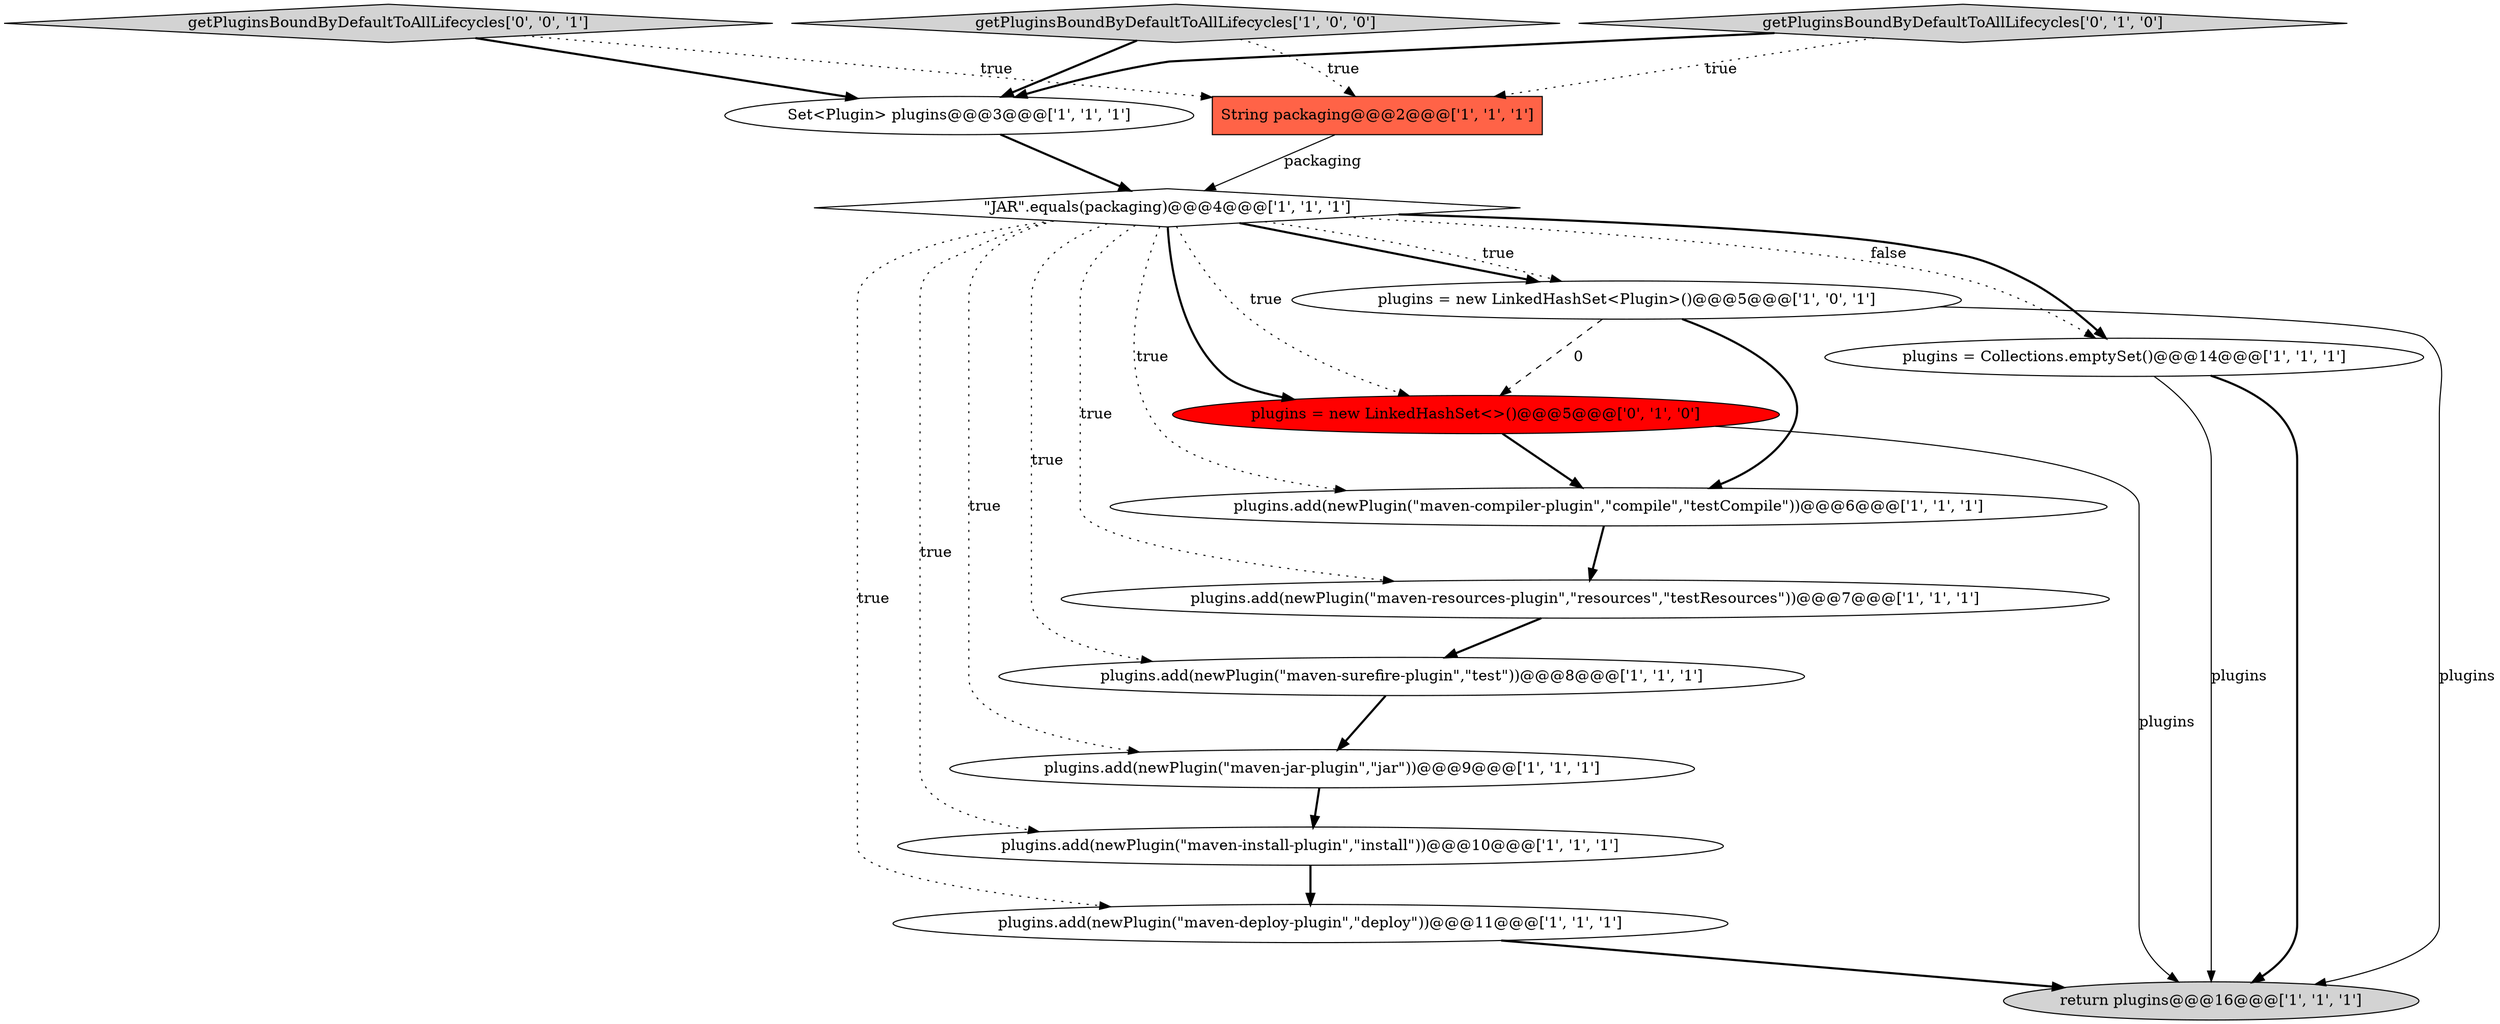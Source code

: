 digraph {
1 [style = filled, label = "return plugins@@@16@@@['1', '1', '1']", fillcolor = lightgray, shape = ellipse image = "AAA0AAABBB1BBB"];
12 [style = filled, label = "\"JAR\".equals(packaging)@@@4@@@['1', '1', '1']", fillcolor = white, shape = diamond image = "AAA0AAABBB1BBB"];
2 [style = filled, label = "Set<Plugin> plugins@@@3@@@['1', '1', '1']", fillcolor = white, shape = ellipse image = "AAA0AAABBB1BBB"];
15 [style = filled, label = "getPluginsBoundByDefaultToAllLifecycles['0', '0', '1']", fillcolor = lightgray, shape = diamond image = "AAA0AAABBB3BBB"];
7 [style = filled, label = "String packaging@@@2@@@['1', '1', '1']", fillcolor = tomato, shape = box image = "AAA0AAABBB1BBB"];
0 [style = filled, label = "plugins.add(newPlugin(\"maven-deploy-plugin\",\"deploy\"))@@@11@@@['1', '1', '1']", fillcolor = white, shape = ellipse image = "AAA0AAABBB1BBB"];
6 [style = filled, label = "getPluginsBoundByDefaultToAllLifecycles['1', '0', '0']", fillcolor = lightgray, shape = diamond image = "AAA0AAABBB1BBB"];
5 [style = filled, label = "plugins.add(newPlugin(\"maven-surefire-plugin\",\"test\"))@@@8@@@['1', '1', '1']", fillcolor = white, shape = ellipse image = "AAA0AAABBB1BBB"];
13 [style = filled, label = "plugins = new LinkedHashSet<>()@@@5@@@['0', '1', '0']", fillcolor = red, shape = ellipse image = "AAA1AAABBB2BBB"];
3 [style = filled, label = "plugins.add(newPlugin(\"maven-jar-plugin\",\"jar\"))@@@9@@@['1', '1', '1']", fillcolor = white, shape = ellipse image = "AAA0AAABBB1BBB"];
8 [style = filled, label = "plugins.add(newPlugin(\"maven-resources-plugin\",\"resources\",\"testResources\"))@@@7@@@['1', '1', '1']", fillcolor = white, shape = ellipse image = "AAA0AAABBB1BBB"];
11 [style = filled, label = "plugins.add(newPlugin(\"maven-compiler-plugin\",\"compile\",\"testCompile\"))@@@6@@@['1', '1', '1']", fillcolor = white, shape = ellipse image = "AAA0AAABBB1BBB"];
10 [style = filled, label = "plugins = Collections.emptySet()@@@14@@@['1', '1', '1']", fillcolor = white, shape = ellipse image = "AAA0AAABBB1BBB"];
14 [style = filled, label = "getPluginsBoundByDefaultToAllLifecycles['0', '1', '0']", fillcolor = lightgray, shape = diamond image = "AAA0AAABBB2BBB"];
4 [style = filled, label = "plugins = new LinkedHashSet<Plugin>()@@@5@@@['1', '0', '1']", fillcolor = white, shape = ellipse image = "AAA0AAABBB1BBB"];
9 [style = filled, label = "plugins.add(newPlugin(\"maven-install-plugin\",\"install\"))@@@10@@@['1', '1', '1']", fillcolor = white, shape = ellipse image = "AAA0AAABBB1BBB"];
5->3 [style = bold, label=""];
12->3 [style = dotted, label="true"];
15->2 [style = bold, label=""];
9->0 [style = bold, label=""];
12->10 [style = dotted, label="false"];
12->8 [style = dotted, label="true"];
15->7 [style = dotted, label="true"];
13->11 [style = bold, label=""];
2->12 [style = bold, label=""];
6->2 [style = bold, label=""];
12->11 [style = dotted, label="true"];
3->9 [style = bold, label=""];
13->1 [style = solid, label="plugins"];
12->13 [style = bold, label=""];
7->12 [style = solid, label="packaging"];
12->10 [style = bold, label=""];
10->1 [style = solid, label="plugins"];
4->1 [style = solid, label="plugins"];
12->13 [style = dotted, label="true"];
8->5 [style = bold, label=""];
12->4 [style = bold, label=""];
12->5 [style = dotted, label="true"];
0->1 [style = bold, label=""];
14->7 [style = dotted, label="true"];
6->7 [style = dotted, label="true"];
12->0 [style = dotted, label="true"];
11->8 [style = bold, label=""];
14->2 [style = bold, label=""];
12->4 [style = dotted, label="true"];
4->13 [style = dashed, label="0"];
4->11 [style = bold, label=""];
10->1 [style = bold, label=""];
12->9 [style = dotted, label="true"];
}
